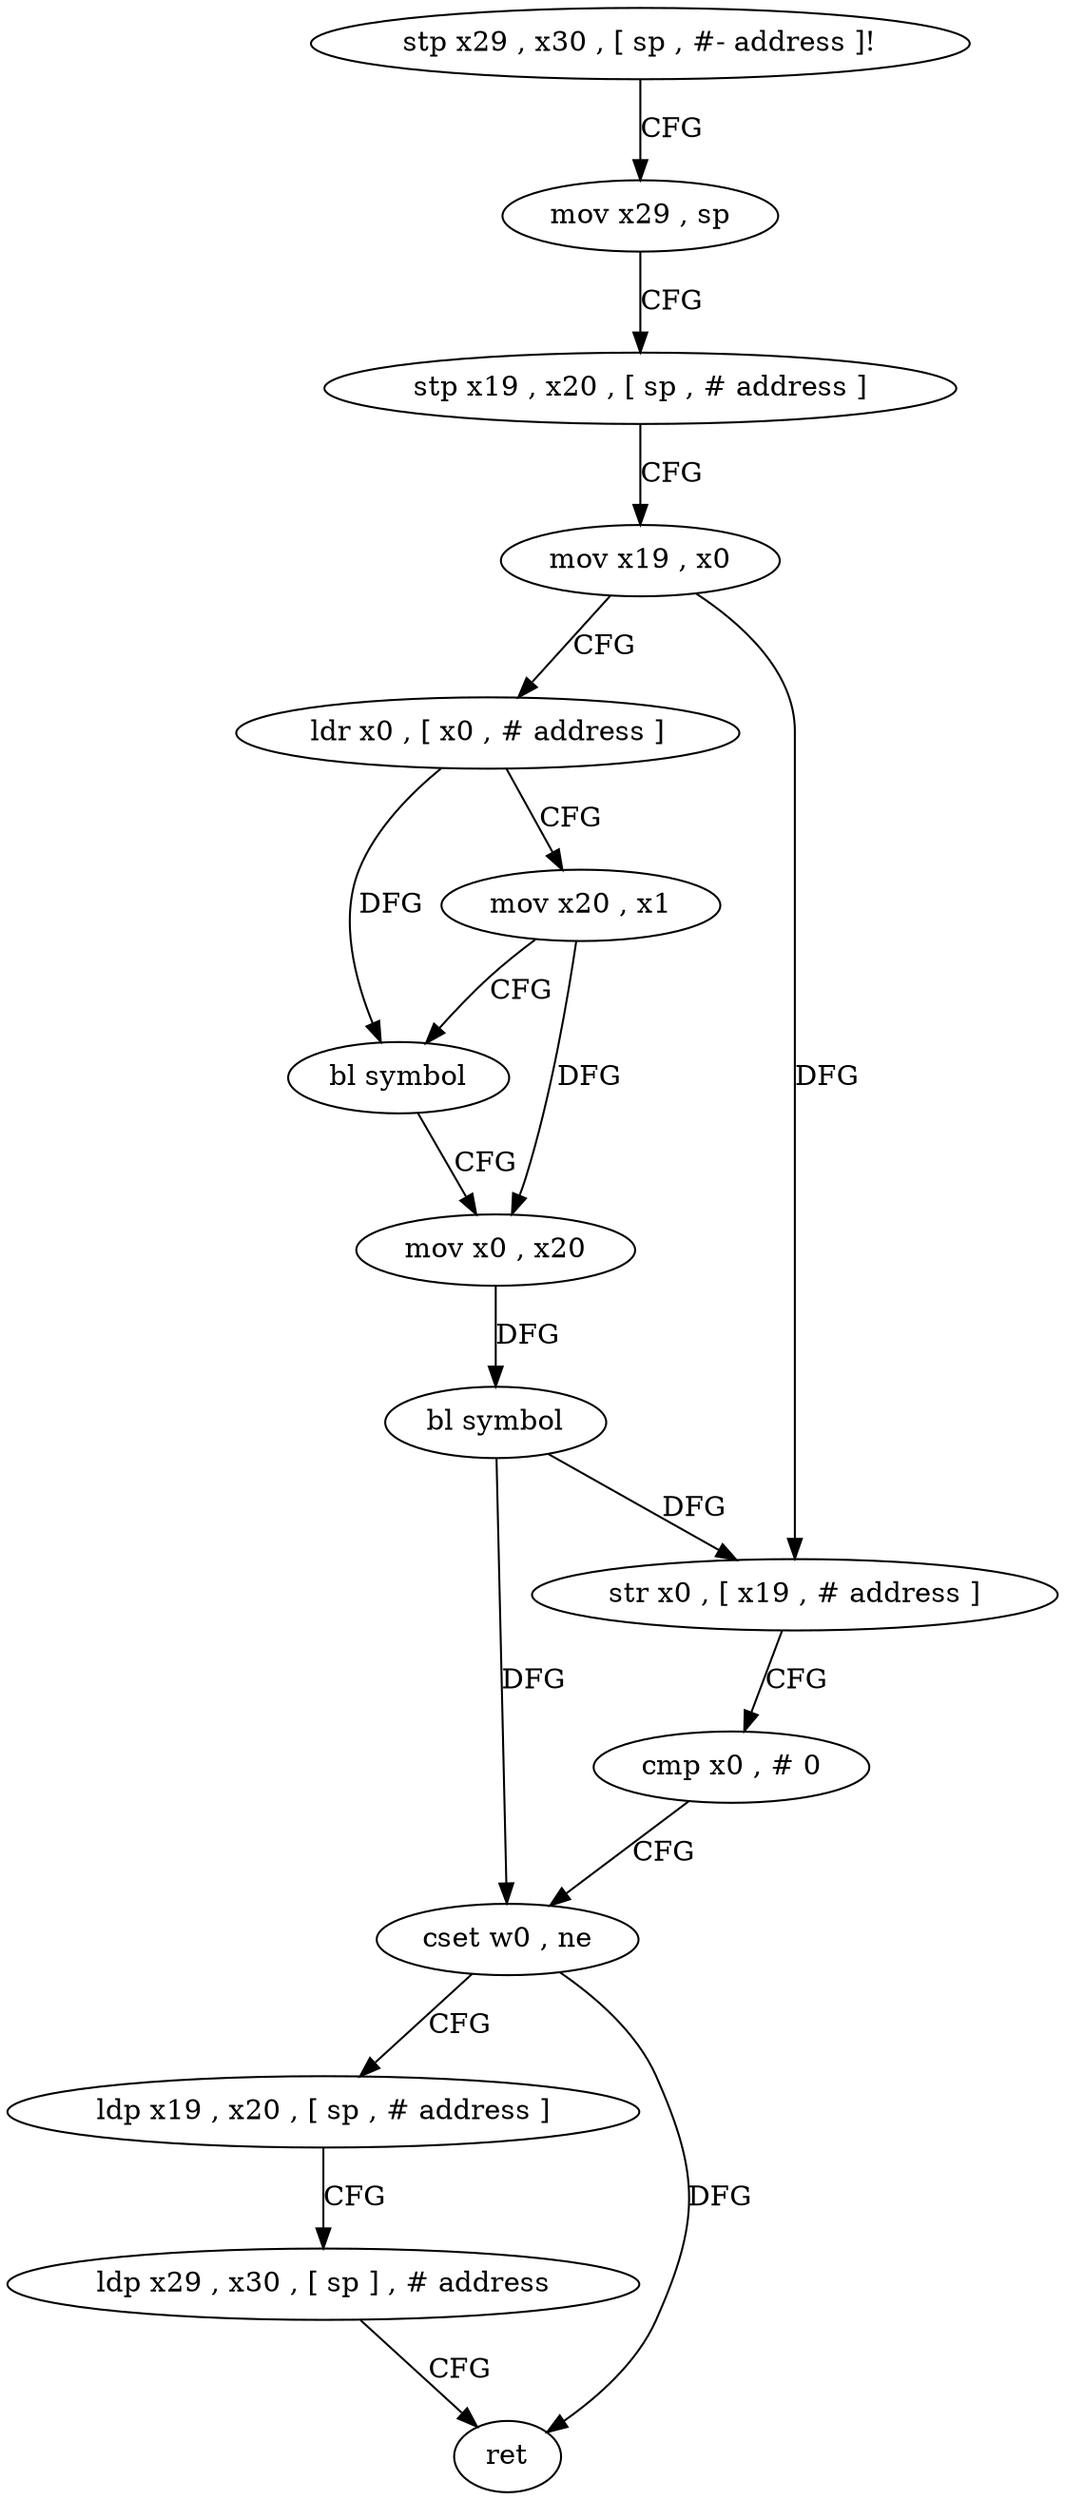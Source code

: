 digraph "func" {
"139472" [label = "stp x29 , x30 , [ sp , #- address ]!" ]
"139476" [label = "mov x29 , sp" ]
"139480" [label = "stp x19 , x20 , [ sp , # address ]" ]
"139484" [label = "mov x19 , x0" ]
"139488" [label = "ldr x0 , [ x0 , # address ]" ]
"139492" [label = "mov x20 , x1" ]
"139496" [label = "bl symbol" ]
"139500" [label = "mov x0 , x20" ]
"139504" [label = "bl symbol" ]
"139508" [label = "str x0 , [ x19 , # address ]" ]
"139512" [label = "cmp x0 , # 0" ]
"139516" [label = "cset w0 , ne" ]
"139520" [label = "ldp x19 , x20 , [ sp , # address ]" ]
"139524" [label = "ldp x29 , x30 , [ sp ] , # address" ]
"139528" [label = "ret" ]
"139472" -> "139476" [ label = "CFG" ]
"139476" -> "139480" [ label = "CFG" ]
"139480" -> "139484" [ label = "CFG" ]
"139484" -> "139488" [ label = "CFG" ]
"139484" -> "139508" [ label = "DFG" ]
"139488" -> "139492" [ label = "CFG" ]
"139488" -> "139496" [ label = "DFG" ]
"139492" -> "139496" [ label = "CFG" ]
"139492" -> "139500" [ label = "DFG" ]
"139496" -> "139500" [ label = "CFG" ]
"139500" -> "139504" [ label = "DFG" ]
"139504" -> "139508" [ label = "DFG" ]
"139504" -> "139516" [ label = "DFG" ]
"139508" -> "139512" [ label = "CFG" ]
"139512" -> "139516" [ label = "CFG" ]
"139516" -> "139520" [ label = "CFG" ]
"139516" -> "139528" [ label = "DFG" ]
"139520" -> "139524" [ label = "CFG" ]
"139524" -> "139528" [ label = "CFG" ]
}
